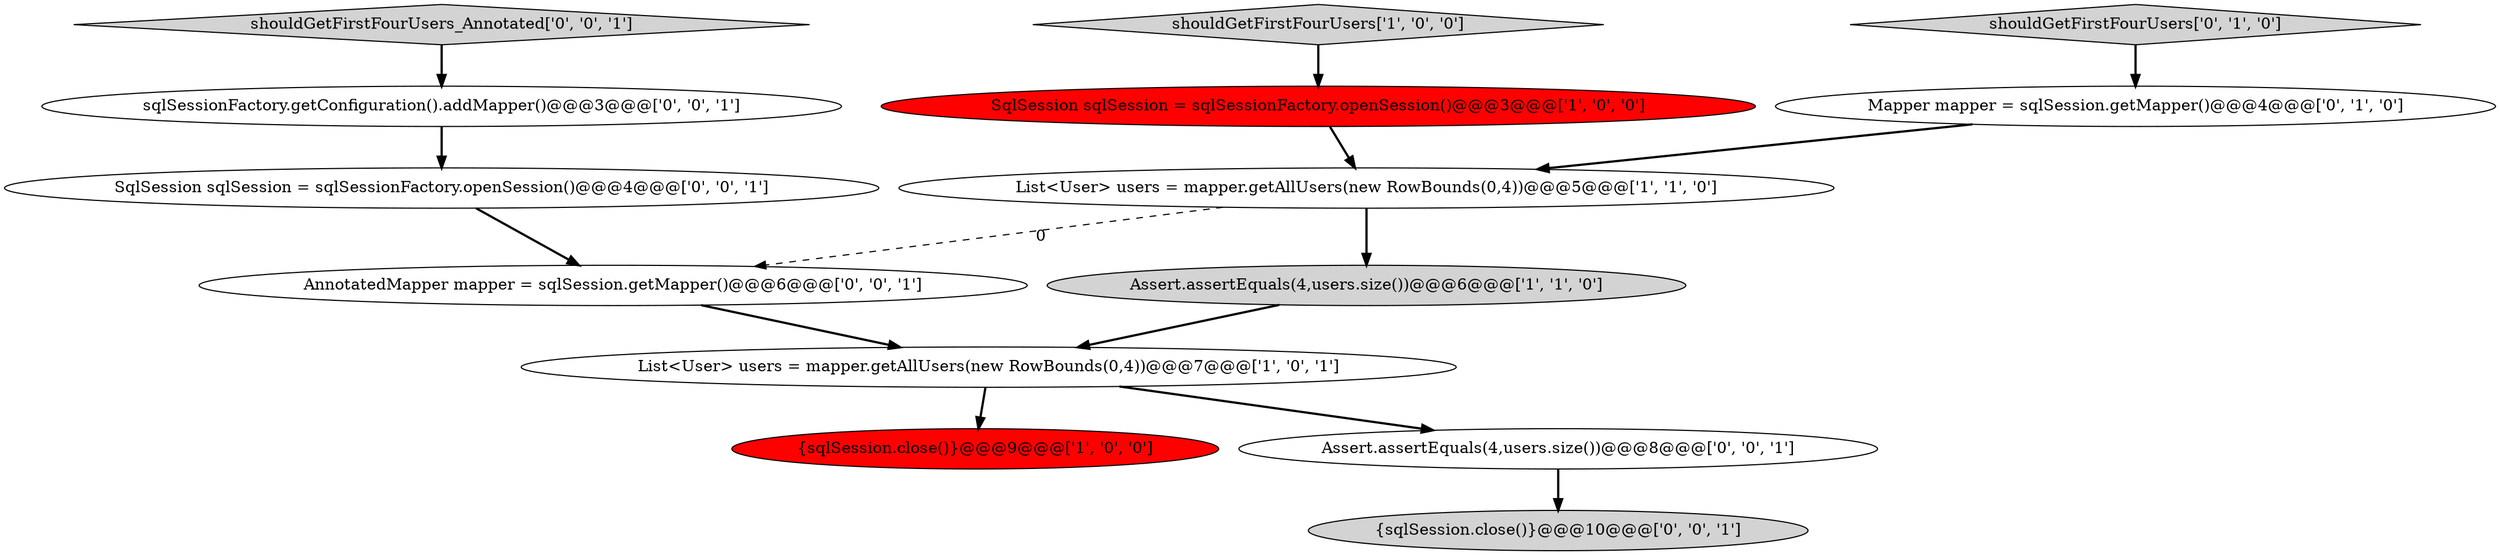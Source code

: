 digraph {
6 [style = filled, label = "Mapper mapper = sqlSession.getMapper()@@@4@@@['0', '1', '0']", fillcolor = white, shape = ellipse image = "AAA0AAABBB2BBB"];
0 [style = filled, label = "{sqlSession.close()}@@@9@@@['1', '0', '0']", fillcolor = red, shape = ellipse image = "AAA1AAABBB1BBB"];
9 [style = filled, label = "AnnotatedMapper mapper = sqlSession.getMapper()@@@6@@@['0', '0', '1']", fillcolor = white, shape = ellipse image = "AAA0AAABBB3BBB"];
4 [style = filled, label = "List<User> users = mapper.getAllUsers(new RowBounds(0,4))@@@5@@@['1', '1', '0']", fillcolor = white, shape = ellipse image = "AAA0AAABBB1BBB"];
5 [style = filled, label = "shouldGetFirstFourUsers['1', '0', '0']", fillcolor = lightgray, shape = diamond image = "AAA0AAABBB1BBB"];
11 [style = filled, label = "{sqlSession.close()}@@@10@@@['0', '0', '1']", fillcolor = lightgray, shape = ellipse image = "AAA0AAABBB3BBB"];
12 [style = filled, label = "shouldGetFirstFourUsers_Annotated['0', '0', '1']", fillcolor = lightgray, shape = diamond image = "AAA0AAABBB3BBB"];
13 [style = filled, label = "Assert.assertEquals(4,users.size())@@@8@@@['0', '0', '1']", fillcolor = white, shape = ellipse image = "AAA0AAABBB3BBB"];
7 [style = filled, label = "shouldGetFirstFourUsers['0', '1', '0']", fillcolor = lightgray, shape = diamond image = "AAA0AAABBB2BBB"];
10 [style = filled, label = "sqlSessionFactory.getConfiguration().addMapper()@@@3@@@['0', '0', '1']", fillcolor = white, shape = ellipse image = "AAA0AAABBB3BBB"];
1 [style = filled, label = "SqlSession sqlSession = sqlSessionFactory.openSession()@@@3@@@['1', '0', '0']", fillcolor = red, shape = ellipse image = "AAA1AAABBB1BBB"];
8 [style = filled, label = "SqlSession sqlSession = sqlSessionFactory.openSession()@@@4@@@['0', '0', '1']", fillcolor = white, shape = ellipse image = "AAA0AAABBB3BBB"];
2 [style = filled, label = "Assert.assertEquals(4,users.size())@@@6@@@['1', '1', '0']", fillcolor = lightgray, shape = ellipse image = "AAA0AAABBB1BBB"];
3 [style = filled, label = "List<User> users = mapper.getAllUsers(new RowBounds(0,4))@@@7@@@['1', '0', '1']", fillcolor = white, shape = ellipse image = "AAA0AAABBB1BBB"];
3->13 [style = bold, label=""];
9->3 [style = bold, label=""];
5->1 [style = bold, label=""];
6->4 [style = bold, label=""];
1->4 [style = bold, label=""];
4->9 [style = dashed, label="0"];
12->10 [style = bold, label=""];
7->6 [style = bold, label=""];
4->2 [style = bold, label=""];
10->8 [style = bold, label=""];
13->11 [style = bold, label=""];
3->0 [style = bold, label=""];
2->3 [style = bold, label=""];
8->9 [style = bold, label=""];
}
